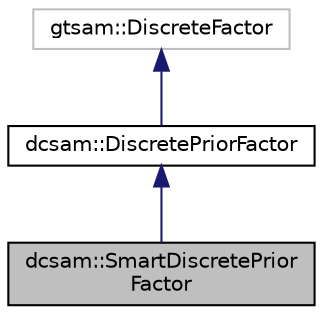 digraph "dcsam::SmartDiscretePriorFactor"
{
 // LATEX_PDF_SIZE
  edge [fontname="Helvetica",fontsize="10",labelfontname="Helvetica",labelfontsize="10"];
  node [fontname="Helvetica",fontsize="10",shape=record];
  Node1 [label="dcsam::SmartDiscretePrior\lFactor",height=0.2,width=0.4,color="black", fillcolor="grey75", style="filled", fontcolor="black",tooltip="Implementation of a \"smart\" updateable discrete prior factor."];
  Node2 -> Node1 [dir="back",color="midnightblue",fontsize="10",style="solid",fontname="Helvetica"];
  Node2 [label="dcsam::DiscretePriorFactor",height=0.2,width=0.4,color="black", fillcolor="white", style="filled",URL="$classdcsam_1_1_discrete_prior_factor.html",tooltip="Implementation of a discrete prior factor."];
  Node3 -> Node2 [dir="back",color="midnightblue",fontsize="10",style="solid",fontname="Helvetica"];
  Node3 [label="gtsam::DiscreteFactor",height=0.2,width=0.4,color="grey75", fillcolor="white", style="filled",tooltip=" "];
}
